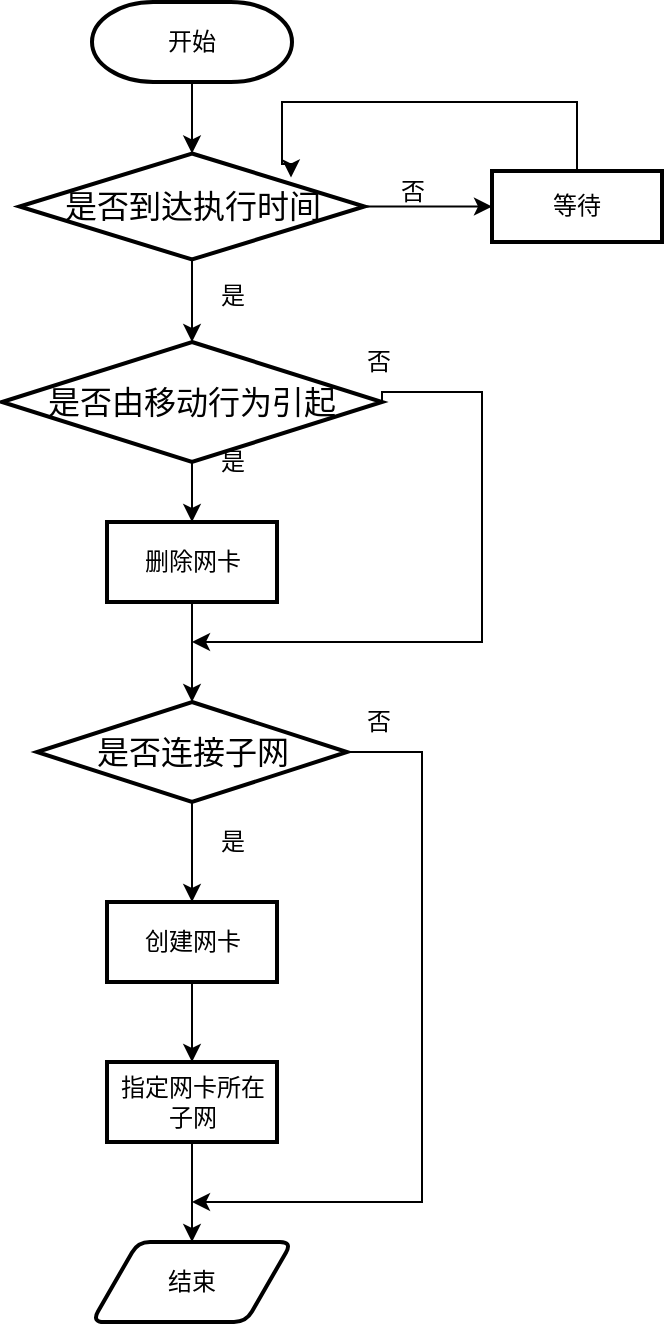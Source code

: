 <mxfile version="12.8.1" type="github" pages="2">
  <diagram id="6a731a19-8d31-9384-78a2-239565b7b9f0" name="拓扑控制技术">
    <mxGraphModel dx="1106" dy="593" grid="1" gridSize="10" guides="1" tooltips="1" connect="1" arrows="1" fold="1" page="1" pageScale="1" pageWidth="1169" pageHeight="827" background="#ffffff" math="0" shadow="0">
      <root>
        <mxCell id="0" />
        <mxCell id="1" parent="0" />
        <mxCell id="ttyujtRelshkrmtNdgl2-91" style="edgeStyle=orthogonalEdgeStyle;rounded=0;orthogonalLoop=1;jettySize=auto;html=1;exitX=0.5;exitY=1;exitDx=0;exitDy=0;exitPerimeter=0;entryX=0.5;entryY=0;entryDx=0;entryDy=0;entryPerimeter=0;" parent="1" source="ttyujtRelshkrmtNdgl2-55" target="ttyujtRelshkrmtNdgl2-85" edge="1">
          <mxGeometry relative="1" as="geometry" />
        </mxCell>
        <mxCell id="ttyujtRelshkrmtNdgl2-55" value="开始" style="strokeWidth=2;html=1;shape=mxgraph.flowchart.terminator;whiteSpace=wrap;" parent="1" vertex="1">
          <mxGeometry x="385" y="360" width="100" height="40" as="geometry" />
        </mxCell>
        <mxCell id="ttyujtRelshkrmtNdgl2-71" style="edgeStyle=orthogonalEdgeStyle;rounded=0;orthogonalLoop=1;jettySize=auto;html=1;exitX=0.5;exitY=1;exitDx=0;exitDy=0;exitPerimeter=0;entryX=0.5;entryY=0;entryDx=0;entryDy=0;" parent="1" source="ttyujtRelshkrmtNdgl2-59" target="ttyujtRelshkrmtNdgl2-68" edge="1">
          <mxGeometry relative="1" as="geometry" />
        </mxCell>
        <mxCell id="ttyujtRelshkrmtNdgl2-84" style="edgeStyle=orthogonalEdgeStyle;rounded=0;orthogonalLoop=1;jettySize=auto;html=1;exitX=1;exitY=0.5;exitDx=0;exitDy=0;exitPerimeter=0;" parent="1" source="ttyujtRelshkrmtNdgl2-59" edge="1">
          <mxGeometry relative="1" as="geometry">
            <mxPoint x="435" y="680" as="targetPoint" />
            <Array as="points">
              <mxPoint x="530" y="555" />
              <mxPoint x="580" y="555" />
              <mxPoint x="580" y="680" />
            </Array>
          </mxGeometry>
        </mxCell>
        <mxCell id="ttyujtRelshkrmtNdgl2-59" value="&lt;span style=&quot;font-size: 16px&quot;&gt;是否由移动行为引起&lt;/span&gt;" style="strokeWidth=2;html=1;shape=mxgraph.flowchart.decision;whiteSpace=wrap;" parent="1" vertex="1">
          <mxGeometry x="340" y="530" width="190" height="60" as="geometry" />
        </mxCell>
        <mxCell id="ttyujtRelshkrmtNdgl2-72" style="edgeStyle=orthogonalEdgeStyle;rounded=0;orthogonalLoop=1;jettySize=auto;html=1;exitX=0.5;exitY=1;exitDx=0;exitDy=0;entryX=0.5;entryY=0;entryDx=0;entryDy=0;entryPerimeter=0;" parent="1" source="ttyujtRelshkrmtNdgl2-68" edge="1">
          <mxGeometry relative="1" as="geometry">
            <mxPoint x="435" y="710" as="targetPoint" />
          </mxGeometry>
        </mxCell>
        <mxCell id="ttyujtRelshkrmtNdgl2-68" value="删除网卡" style="rounded=0;whiteSpace=wrap;html=1;strokeWidth=2;" parent="1" vertex="1">
          <mxGeometry x="392.5" y="620" width="85" height="40" as="geometry" />
        </mxCell>
        <mxCell id="ttyujtRelshkrmtNdgl2-70" value="结束" style="shape=parallelogram;html=1;strokeWidth=2;perimeter=parallelogramPerimeter;whiteSpace=wrap;rounded=1;arcSize=12;size=0.23;" parent="1" vertex="1">
          <mxGeometry x="385" y="980" width="100" height="40" as="geometry" />
        </mxCell>
        <mxCell id="ttyujtRelshkrmtNdgl2-76" style="edgeStyle=orthogonalEdgeStyle;rounded=0;orthogonalLoop=1;jettySize=auto;html=1;exitX=0.5;exitY=1;exitDx=0;exitDy=0;entryX=0.5;entryY=0;entryDx=0;entryDy=0;" parent="1" source="ttyujtRelshkrmtNdgl2-74" target="ttyujtRelshkrmtNdgl2-75" edge="1">
          <mxGeometry relative="1" as="geometry" />
        </mxCell>
        <mxCell id="ttyujtRelshkrmtNdgl2-74" value="创建网卡" style="rounded=0;whiteSpace=wrap;html=1;strokeWidth=2;" parent="1" vertex="1">
          <mxGeometry x="392.5" y="810" width="85" height="40" as="geometry" />
        </mxCell>
        <mxCell id="ttyujtRelshkrmtNdgl2-79" style="edgeStyle=orthogonalEdgeStyle;rounded=0;orthogonalLoop=1;jettySize=auto;html=1;exitX=0.5;exitY=1;exitDx=0;exitDy=0;entryX=0.5;entryY=0;entryDx=0;entryDy=0;" parent="1" source="ttyujtRelshkrmtNdgl2-75" target="ttyujtRelshkrmtNdgl2-70" edge="1">
          <mxGeometry relative="1" as="geometry" />
        </mxCell>
        <mxCell id="ttyujtRelshkrmtNdgl2-75" value="指定网卡所在子网" style="rounded=0;whiteSpace=wrap;html=1;strokeWidth=2;" parent="1" vertex="1">
          <mxGeometry x="392.5" y="890" width="85" height="40" as="geometry" />
        </mxCell>
        <mxCell id="ttyujtRelshkrmtNdgl2-83" style="edgeStyle=orthogonalEdgeStyle;rounded=0;orthogonalLoop=1;jettySize=auto;html=1;exitX=0.5;exitY=0;exitDx=0;exitDy=0;entryX=0.787;entryY=0.226;entryDx=0;entryDy=0;entryPerimeter=0;" parent="1" source="ttyujtRelshkrmtNdgl2-81" target="ttyujtRelshkrmtNdgl2-85" edge="1">
          <mxGeometry relative="1" as="geometry">
            <mxPoint x="457.365" y="410.505" as="targetPoint" />
            <Array as="points">
              <mxPoint x="628" y="410" />
              <mxPoint x="480" y="410" />
              <mxPoint x="480" y="441" />
            </Array>
          </mxGeometry>
        </mxCell>
        <mxCell id="ttyujtRelshkrmtNdgl2-81" value="等待" style="rounded=0;whiteSpace=wrap;html=1;strokeWidth=2;" parent="1" vertex="1">
          <mxGeometry x="585" y="444.5" width="85" height="35.5" as="geometry" />
        </mxCell>
        <mxCell id="ttyujtRelshkrmtNdgl2-86" style="edgeStyle=orthogonalEdgeStyle;rounded=0;orthogonalLoop=1;jettySize=auto;html=1;exitX=0.5;exitY=1;exitDx=0;exitDy=0;exitPerimeter=0;entryX=0.5;entryY=0;entryDx=0;entryDy=0;entryPerimeter=0;" parent="1" source="ttyujtRelshkrmtNdgl2-85" target="ttyujtRelshkrmtNdgl2-59" edge="1">
          <mxGeometry relative="1" as="geometry" />
        </mxCell>
        <mxCell id="ttyujtRelshkrmtNdgl2-88" style="edgeStyle=orthogonalEdgeStyle;rounded=0;orthogonalLoop=1;jettySize=auto;html=1;exitX=1;exitY=0.5;exitDx=0;exitDy=0;exitPerimeter=0;entryX=0;entryY=0.5;entryDx=0;entryDy=0;" parent="1" source="ttyujtRelshkrmtNdgl2-85" target="ttyujtRelshkrmtNdgl2-81" edge="1">
          <mxGeometry relative="1" as="geometry" />
        </mxCell>
        <mxCell id="ttyujtRelshkrmtNdgl2-85" value="&lt;span style=&quot;font-size: 16px&quot;&gt;是否到达执行时间&lt;br&gt;&lt;/span&gt;" style="strokeWidth=2;html=1;shape=mxgraph.flowchart.decision;whiteSpace=wrap;" parent="1" vertex="1">
          <mxGeometry x="348.75" y="435.75" width="172.5" height="53" as="geometry" />
        </mxCell>
        <mxCell id="ttyujtRelshkrmtNdgl2-92" style="edgeStyle=orthogonalEdgeStyle;rounded=0;orthogonalLoop=1;jettySize=auto;html=1;exitX=0.5;exitY=1;exitDx=0;exitDy=0;exitPerimeter=0;entryX=0.5;entryY=0;entryDx=0;entryDy=0;" parent="1" source="ttyujtRelshkrmtNdgl2-87" target="ttyujtRelshkrmtNdgl2-74" edge="1">
          <mxGeometry relative="1" as="geometry" />
        </mxCell>
        <mxCell id="ttyujtRelshkrmtNdgl2-93" style="edgeStyle=orthogonalEdgeStyle;rounded=0;orthogonalLoop=1;jettySize=auto;html=1;exitX=1;exitY=0.5;exitDx=0;exitDy=0;exitPerimeter=0;" parent="1" source="ttyujtRelshkrmtNdgl2-87" edge="1">
          <mxGeometry relative="1" as="geometry">
            <mxPoint x="435" y="960" as="targetPoint" />
            <Array as="points">
              <mxPoint x="550" y="735" />
              <mxPoint x="550" y="960" />
            </Array>
          </mxGeometry>
        </mxCell>
        <mxCell id="ttyujtRelshkrmtNdgl2-87" value="&lt;span style=&quot;font-size: 16px&quot;&gt;是否连接子网&lt;/span&gt;" style="strokeWidth=2;html=1;shape=mxgraph.flowchart.decision;whiteSpace=wrap;" parent="1" vertex="1">
          <mxGeometry x="357.5" y="710" width="155" height="50" as="geometry" />
        </mxCell>
        <mxCell id="ttyujtRelshkrmtNdgl2-89" value="否" style="text;html=1;align=center;verticalAlign=middle;resizable=0;points=[];autosize=1;" parent="1" vertex="1">
          <mxGeometry x="530" y="444.5" width="30" height="20" as="geometry" />
        </mxCell>
        <mxCell id="ttyujtRelshkrmtNdgl2-90" value="是" style="text;html=1;align=center;verticalAlign=middle;resizable=0;points=[];autosize=1;" parent="1" vertex="1">
          <mxGeometry x="440" y="497" width="30" height="20" as="geometry" />
        </mxCell>
        <mxCell id="ttyujtRelshkrmtNdgl2-94" value="否" style="text;html=1;align=center;verticalAlign=middle;resizable=0;points=[];autosize=1;" parent="1" vertex="1">
          <mxGeometry x="512.5" y="710" width="30" height="20" as="geometry" />
        </mxCell>
        <mxCell id="ttyujtRelshkrmtNdgl2-95" value="是" style="text;html=1;align=center;verticalAlign=middle;resizable=0;points=[];autosize=1;" parent="1" vertex="1">
          <mxGeometry x="440" y="770" width="30" height="20" as="geometry" />
        </mxCell>
        <mxCell id="ttyujtRelshkrmtNdgl2-96" value="否" style="text;html=1;align=center;verticalAlign=middle;resizable=0;points=[];autosize=1;" parent="1" vertex="1">
          <mxGeometry x="512.5" y="530" width="30" height="20" as="geometry" />
        </mxCell>
        <mxCell id="ttyujtRelshkrmtNdgl2-97" value="是" style="text;html=1;align=center;verticalAlign=middle;resizable=0;points=[];autosize=1;" parent="1" vertex="1">
          <mxGeometry x="440" y="580" width="30" height="20" as="geometry" />
        </mxCell>
      </root>
    </mxGraphModel>
  </diagram>
  <diagram id="v8ugOdhWxPYhqjRlqoNW" name="网络行为控制">
    <mxGraphModel dx="1106" dy="593" grid="1" gridSize="10" guides="1" tooltips="1" connect="1" arrows="1" fold="1" page="1" pageScale="1" pageWidth="827" pageHeight="1169" math="0" shadow="0">
      <root>
        <mxCell id="XkxrOACsHn2WorxNWKab-0" />
        <mxCell id="XkxrOACsHn2WorxNWKab-1" parent="XkxrOACsHn2WorxNWKab-0" />
        <mxCell id="XkxrOACsHn2WorxNWKab-28" style="edgeStyle=orthogonalEdgeStyle;rounded=0;orthogonalLoop=1;jettySize=auto;html=1;exitX=0.5;exitY=1;exitDx=0;exitDy=0;exitPerimeter=0;entryX=0.5;entryY=0;entryDx=0;entryDy=0;entryPerimeter=0;" edge="1" parent="XkxrOACsHn2WorxNWKab-1" source="XkxrOACsHn2WorxNWKab-29" target="XkxrOACsHn2WorxNWKab-44">
          <mxGeometry relative="1" as="geometry" />
        </mxCell>
        <mxCell id="XkxrOACsHn2WorxNWKab-29" value="开始" style="strokeWidth=2;html=1;shape=mxgraph.flowchart.terminator;whiteSpace=wrap;" vertex="1" parent="XkxrOACsHn2WorxNWKab-1">
          <mxGeometry x="128.5" y="20" width="100" height="40" as="geometry" />
        </mxCell>
        <mxCell id="XkxrOACsHn2WorxNWKab-30" style="edgeStyle=orthogonalEdgeStyle;rounded=0;orthogonalLoop=1;jettySize=auto;html=1;exitX=0.5;exitY=1;exitDx=0;exitDy=0;exitPerimeter=0;entryX=0.5;entryY=0;entryDx=0;entryDy=0;" edge="1" parent="XkxrOACsHn2WorxNWKab-1" source="XkxrOACsHn2WorxNWKab-32" target="XkxrOACsHn2WorxNWKab-34">
          <mxGeometry relative="1" as="geometry" />
        </mxCell>
        <mxCell id="XkxrOACsHn2WorxNWKab-56" style="edgeStyle=orthogonalEdgeStyle;rounded=0;orthogonalLoop=1;jettySize=auto;html=1;exitX=1;exitY=0.5;exitDx=0;exitDy=0;exitPerimeter=0;" edge="1" parent="XkxrOACsHn2WorxNWKab-1" source="XkxrOACsHn2WorxNWKab-32" target="XkxrOACsHn2WorxNWKab-55">
          <mxGeometry relative="1" as="geometry" />
        </mxCell>
        <mxCell id="XkxrOACsHn2WorxNWKab-32" value="&lt;span style=&quot;font-size: 16px&quot;&gt;是否是&lt;br&gt;虚拟机行为&lt;br&gt;&lt;/span&gt;" style="strokeWidth=2;html=1;shape=mxgraph.flowchart.decision;whiteSpace=wrap;" vertex="1" parent="XkxrOACsHn2WorxNWKab-1">
          <mxGeometry x="89" y="190" width="179" height="60" as="geometry" />
        </mxCell>
        <mxCell id="XkxrOACsHn2WorxNWKab-33" style="edgeStyle=orthogonalEdgeStyle;rounded=0;orthogonalLoop=1;jettySize=auto;html=1;exitX=0.5;exitY=1;exitDx=0;exitDy=0;entryX=0.5;entryY=0;entryDx=0;entryDy=0;entryPerimeter=0;" edge="1" parent="XkxrOACsHn2WorxNWKab-1" source="XkxrOACsHn2WorxNWKab-34">
          <mxGeometry relative="1" as="geometry">
            <mxPoint x="178.5" y="380" as="targetPoint" />
          </mxGeometry>
        </mxCell>
        <mxCell id="XkxrOACsHn2WorxNWKab-34" value="&lt;font style=&quot;font-size: 16px&quot;&gt;获取虚拟机&lt;br&gt;访问链接&lt;/font&gt;" style="rounded=0;whiteSpace=wrap;html=1;strokeWidth=2;" vertex="1" parent="XkxrOACsHn2WorxNWKab-1">
          <mxGeometry x="114.25" y="290" width="128.5" height="40" as="geometry" />
        </mxCell>
        <mxCell id="XkxrOACsHn2WorxNWKab-35" value="&lt;font style=&quot;font-size: 16px&quot;&gt;结束&lt;/font&gt;" style="shape=parallelogram;html=1;strokeWidth=2;perimeter=parallelogramPerimeter;whiteSpace=wrap;rounded=1;arcSize=12;size=0.23;" vertex="1" parent="XkxrOACsHn2WorxNWKab-1">
          <mxGeometry x="120" y="440" width="108.5" height="40" as="geometry" />
        </mxCell>
        <mxCell id="XkxrOACsHn2WorxNWKab-38" style="edgeStyle=orthogonalEdgeStyle;rounded=0;orthogonalLoop=1;jettySize=auto;html=1;exitX=0.419;exitY=1.036;exitDx=0;exitDy=0;entryX=0.5;entryY=0;entryDx=0;entryDy=0;exitPerimeter=0;" edge="1" parent="XkxrOACsHn2WorxNWKab-1" source="XkxrOACsHn2WorxNWKab-54" target="XkxrOACsHn2WorxNWKab-35">
          <mxGeometry relative="1" as="geometry">
            <mxPoint x="178.5" y="470" as="sourcePoint" />
          </mxGeometry>
        </mxCell>
        <mxCell id="XkxrOACsHn2WorxNWKab-42" style="edgeStyle=orthogonalEdgeStyle;rounded=0;orthogonalLoop=1;jettySize=auto;html=1;exitX=0.5;exitY=1;exitDx=0;exitDy=0;exitPerimeter=0;entryX=0.5;entryY=0;entryDx=0;entryDy=0;entryPerimeter=0;" edge="1" parent="XkxrOACsHn2WorxNWKab-1" source="XkxrOACsHn2WorxNWKab-44" target="XkxrOACsHn2WorxNWKab-32">
          <mxGeometry relative="1" as="geometry" />
        </mxCell>
        <mxCell id="XkxrOACsHn2WorxNWKab-59" style="edgeStyle=orthogonalEdgeStyle;rounded=0;orthogonalLoop=1;jettySize=auto;html=1;exitX=1;exitY=0.5;exitDx=0;exitDy=0;exitPerimeter=0;entryX=0;entryY=0.5;entryDx=0;entryDy=0;" edge="1" parent="XkxrOACsHn2WorxNWKab-1" source="XkxrOACsHn2WorxNWKab-44" target="XkxrOACsHn2WorxNWKab-57">
          <mxGeometry relative="1" as="geometry" />
        </mxCell>
        <mxCell id="XkxrOACsHn2WorxNWKab-44" value="&lt;span style=&quot;font-size: 16px&quot;&gt;是否到达执行时间&lt;br&gt;&lt;/span&gt;" style="strokeWidth=2;html=1;shape=mxgraph.flowchart.decision;whiteSpace=wrap;" vertex="1" parent="XkxrOACsHn2WorxNWKab-1">
          <mxGeometry x="96" y="89" width="169" height="63" as="geometry" />
        </mxCell>
        <mxCell id="XkxrOACsHn2WorxNWKab-48" value="&lt;font style=&quot;font-size: 16px&quot;&gt;否&lt;/font&gt;" style="text;html=1;align=center;verticalAlign=middle;resizable=0;points=[];autosize=1;" vertex="1" parent="XkxrOACsHn2WorxNWKab-1">
          <mxGeometry x="273.5" y="93.5" width="30" height="20" as="geometry" />
        </mxCell>
        <mxCell id="XkxrOACsHn2WorxNWKab-49" value="&lt;font style=&quot;font-size: 16px&quot;&gt;是&lt;/font&gt;" style="text;html=1;align=center;verticalAlign=middle;resizable=0;points=[];autosize=1;" vertex="1" parent="XkxrOACsHn2WorxNWKab-1">
          <mxGeometry x="183.5" y="160" width="30" height="20" as="geometry" />
        </mxCell>
        <mxCell id="XkxrOACsHn2WorxNWKab-52" value="&lt;font style=&quot;font-size: 16px&quot;&gt;否&lt;/font&gt;" style="text;html=1;align=center;verticalAlign=middle;resizable=0;points=[];autosize=1;" vertex="1" parent="XkxrOACsHn2WorxNWKab-1">
          <mxGeometry x="273.5" y="190" width="30" height="20" as="geometry" />
        </mxCell>
        <mxCell id="XkxrOACsHn2WorxNWKab-53" value="&lt;font style=&quot;font-size: 16px&quot;&gt;是&lt;/font&gt;" style="text;html=1;align=center;verticalAlign=middle;resizable=0;points=[];autosize=1;" vertex="1" parent="XkxrOACsHn2WorxNWKab-1">
          <mxGeometry x="183.5" y="257" width="30" height="20" as="geometry" />
        </mxCell>
        <mxCell id="XkxrOACsHn2WorxNWKab-54" value="&lt;font style=&quot;font-size: 16px&quot;&gt;访问虚拟机&lt;br&gt;执行行为&lt;/font&gt;" style="rounded=0;whiteSpace=wrap;html=1;strokeWidth=2;" vertex="1" parent="XkxrOACsHn2WorxNWKab-1">
          <mxGeometry x="121.5" y="360" width="128.5" height="40" as="geometry" />
        </mxCell>
        <mxCell id="XkxrOACsHn2WorxNWKab-58" style="edgeStyle=orthogonalEdgeStyle;rounded=0;orthogonalLoop=1;jettySize=auto;html=1;exitX=0.5;exitY=1;exitDx=0;exitDy=0;" edge="1" parent="XkxrOACsHn2WorxNWKab-1" source="XkxrOACsHn2WorxNWKab-55">
          <mxGeometry relative="1" as="geometry">
            <mxPoint x="180" y="420" as="targetPoint" />
            <Array as="points">
              <mxPoint x="324" y="420" />
              <mxPoint x="180" y="420" />
            </Array>
          </mxGeometry>
        </mxCell>
        <mxCell id="XkxrOACsHn2WorxNWKab-55" value="&lt;font style=&quot;font-size: 16px&quot;&gt;调用OpenStack接口执行行为&lt;/font&gt;" style="rounded=0;whiteSpace=wrap;html=1;strokeWidth=2;" vertex="1" parent="XkxrOACsHn2WorxNWKab-1">
          <mxGeometry x="260" y="290" width="128.5" height="40" as="geometry" />
        </mxCell>
        <mxCell id="XkxrOACsHn2WorxNWKab-60" style="edgeStyle=orthogonalEdgeStyle;rounded=0;orthogonalLoop=1;jettySize=auto;html=1;exitX=0.5;exitY=0;exitDx=0;exitDy=0;entryX=0.795;entryY=0.244;entryDx=0;entryDy=0;entryPerimeter=0;" edge="1" parent="XkxrOACsHn2WorxNWKab-1" source="XkxrOACsHn2WorxNWKab-57" target="XkxrOACsHn2WorxNWKab-44">
          <mxGeometry relative="1" as="geometry">
            <mxPoint x="230" y="99" as="targetPoint" />
            <Array as="points">
              <mxPoint x="394" y="80" />
              <mxPoint x="230" y="80" />
            </Array>
          </mxGeometry>
        </mxCell>
        <mxCell id="XkxrOACsHn2WorxNWKab-57" value="&lt;font style=&quot;font-size: 16px&quot;&gt;等待&lt;/font&gt;" style="rounded=0;whiteSpace=wrap;html=1;strokeWidth=2;" vertex="1" parent="XkxrOACsHn2WorxNWKab-1">
          <mxGeometry x="330" y="100.5" width="128.5" height="40" as="geometry" />
        </mxCell>
      </root>
    </mxGraphModel>
  </diagram>
</mxfile>
